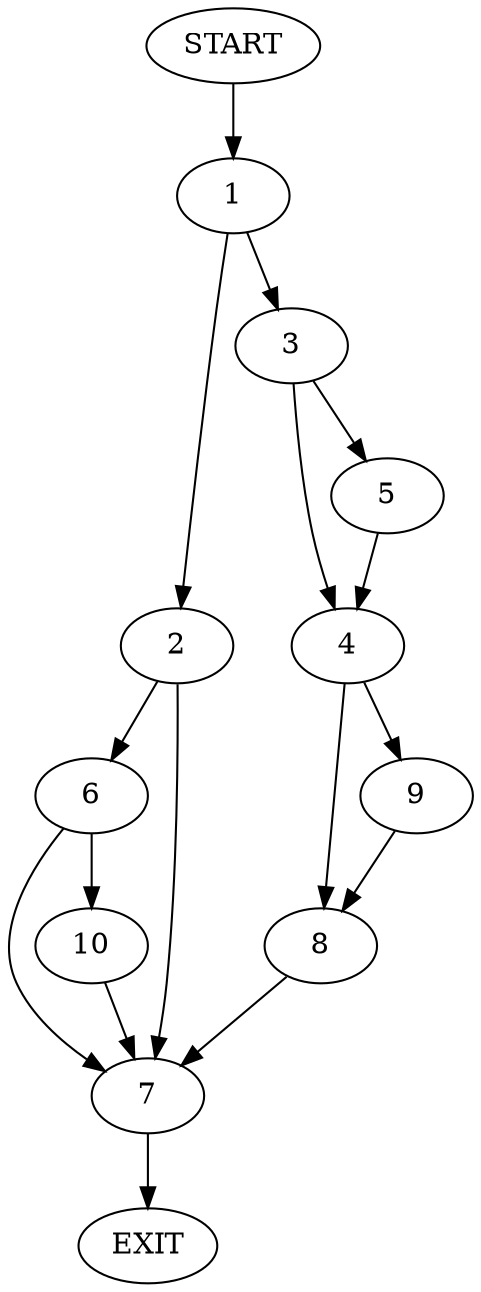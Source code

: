 digraph {
0 [label="START"]
11 [label="EXIT"]
0 -> 1
1 -> 2
1 -> 3
3 -> 4
3 -> 5
2 -> 6
2 -> 7
4 -> 8
4 -> 9
5 -> 4
9 -> 8
8 -> 7
7 -> 11
6 -> 7
6 -> 10
10 -> 7
}
